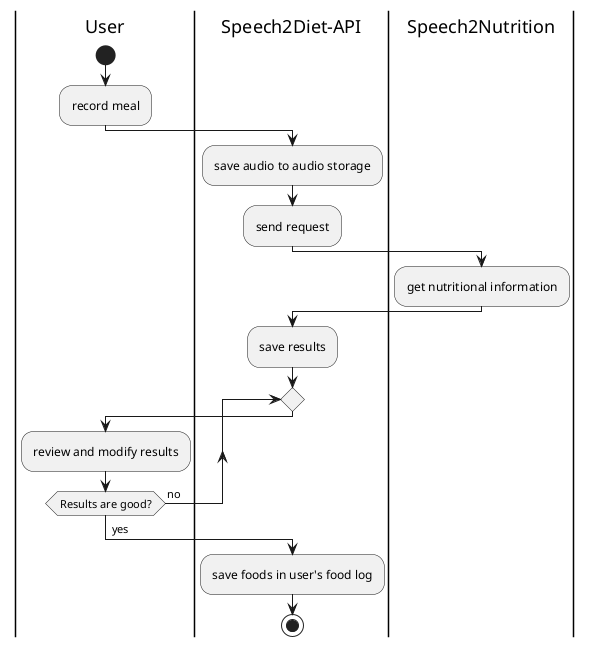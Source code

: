 @startuml foodlog-activity-diagram
skinparam padding 2

|User|
start
:record meal;

|Speech2Diet-API|
:save audio to audio storage;
:send request;

|Speech2Nutrition|
:get nutritional information;

|Speech2Diet-API|
:save results;

repeat
  |User|
  :review and modify results;
repeat while (Results are good?) is (no)
->yes;
|Speech2Diet-API|
:save foods in user's food log;
stop

@enduml
